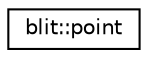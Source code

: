 digraph "Graphical Class Hierarchy"
{
  edge [fontname="Helvetica",fontsize="10",labelfontname="Helvetica",labelfontsize="10"];
  node [fontname="Helvetica",fontsize="10",shape=record];
  rankdir="LR";
  Node0 [label="blit::point",height=0.2,width=0.4,color="black", fillcolor="white", style="filled",URL="$structblit_1_1point.html"];
}
